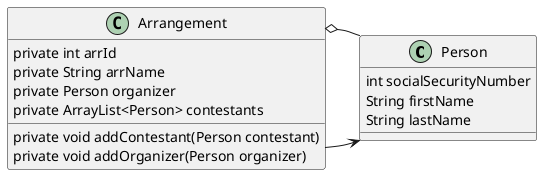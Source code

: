 @startuml

'classes and interfaces
'--------------------------------------------------------

class Person {

int socialSecurityNumber
String firstName
String lastName

}



class Arrangement {

private int arrId
private String arrName
private Person organizer
private ArrayList<Person> contestants

private void addContestant(Person contestant)
private void addOrganizer(Person organizer)

}


'interactions
'-------------------------------------------------------
top to bottom direction

Arrangement -right-> Person
Arrangement o-- Person

@enduml